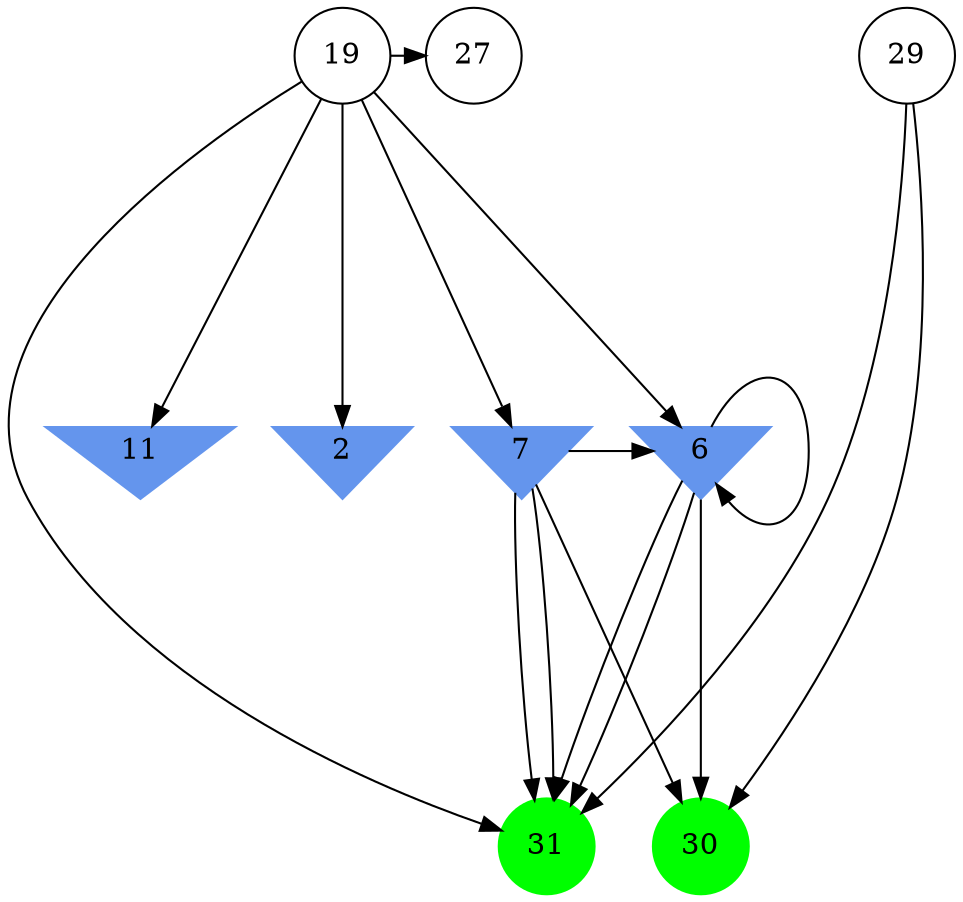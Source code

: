 digraph brain {
	ranksep=2.0;
	2 [shape=invtriangle,style=filled,color=cornflowerblue];
	6 [shape=invtriangle,style=filled,color=cornflowerblue];
	7 [shape=invtriangle,style=filled,color=cornflowerblue];
	11 [shape=invtriangle,style=filled,color=cornflowerblue];
	19 [shape=circle,color=black];
	27 [shape=circle,color=black];
	29 [shape=circle,color=black];
	30 [shape=circle,style=filled,color=green];
	31 [shape=circle,style=filled,color=green];
	19	->	27;
	19	->	11;
	19	->	2;
	19	->	7;
	6	->	31;
	6	->	6;
	19	->	31;
	19	->	6;
	7	->	31;
	7	->	6;
	6	->	31;
	6	->	30;
	7	->	31;
	7	->	30;
	29	->	31;
	29	->	30;
	{ rank=same; 2; 6; 7; 11; }
	{ rank=same; 19; 27; 29; }
	{ rank=same; 30; 31; }
}
